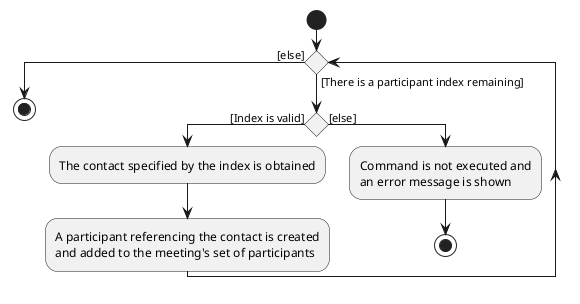@startuml
start


'Since the beta syntax does not support placing the condition outside the
'diamond we place it as the true branch instead.


    while () is ([There is a participant index remaining])
    if () then ([Index is valid])

    :The contact specified by the index is obtained;
    :A participant referencing the contact is created
    and added to the meeting's set of participants;
    else ([else])
    :Command is not executed and
    an error message is shown ;
    stop
    endif
    endwhile ([else])
    stop
stop

@enduml
